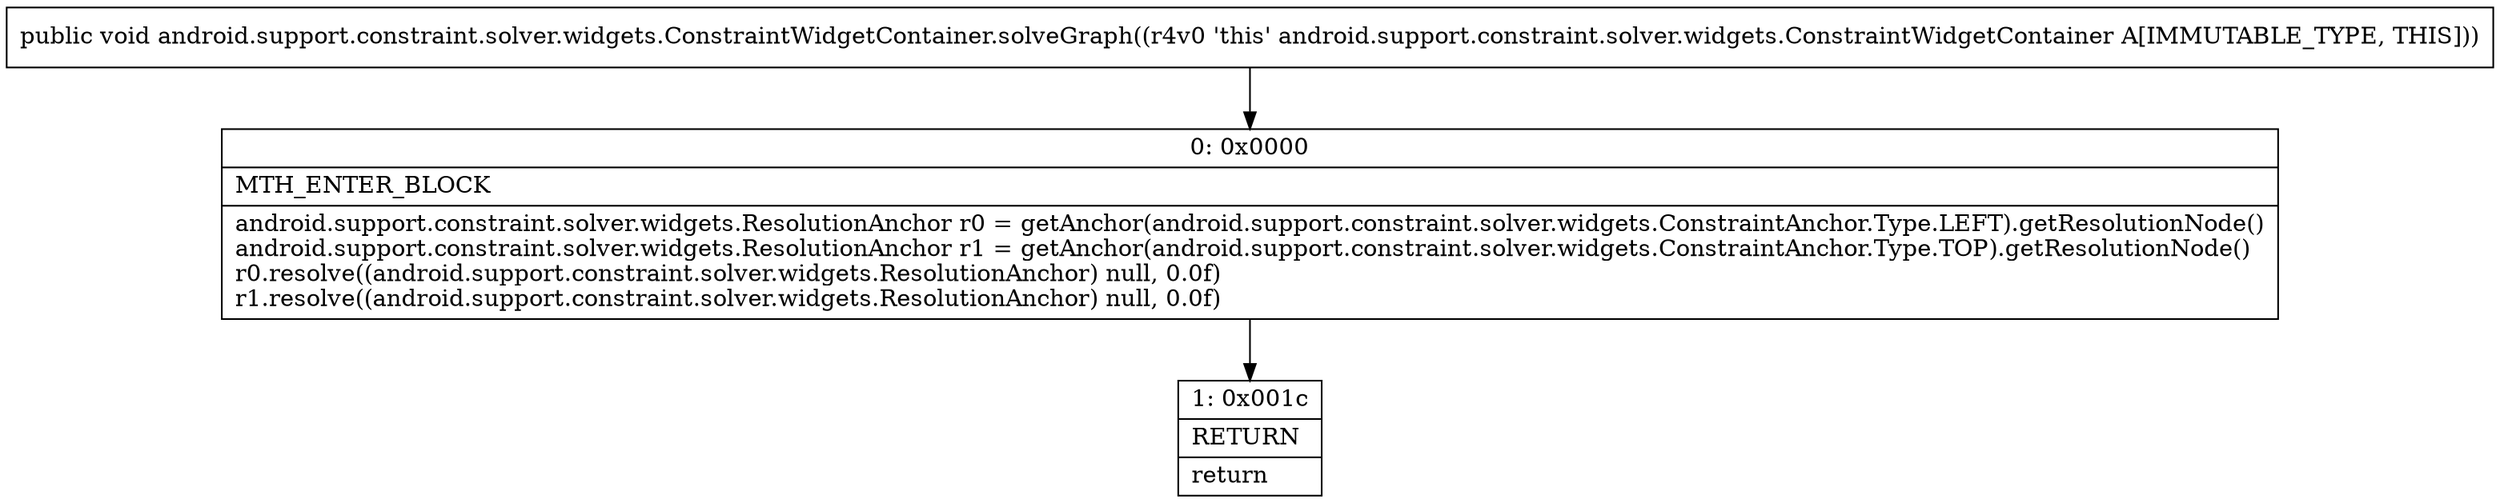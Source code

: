 digraph "CFG forandroid.support.constraint.solver.widgets.ConstraintWidgetContainer.solveGraph()V" {
Node_0 [shape=record,label="{0\:\ 0x0000|MTH_ENTER_BLOCK\l|android.support.constraint.solver.widgets.ResolutionAnchor r0 = getAnchor(android.support.constraint.solver.widgets.ConstraintAnchor.Type.LEFT).getResolutionNode()\landroid.support.constraint.solver.widgets.ResolutionAnchor r1 = getAnchor(android.support.constraint.solver.widgets.ConstraintAnchor.Type.TOP).getResolutionNode()\lr0.resolve((android.support.constraint.solver.widgets.ResolutionAnchor) null, 0.0f)\lr1.resolve((android.support.constraint.solver.widgets.ResolutionAnchor) null, 0.0f)\l}"];
Node_1 [shape=record,label="{1\:\ 0x001c|RETURN\l|return\l}"];
MethodNode[shape=record,label="{public void android.support.constraint.solver.widgets.ConstraintWidgetContainer.solveGraph((r4v0 'this' android.support.constraint.solver.widgets.ConstraintWidgetContainer A[IMMUTABLE_TYPE, THIS])) }"];
MethodNode -> Node_0;
Node_0 -> Node_1;
}

